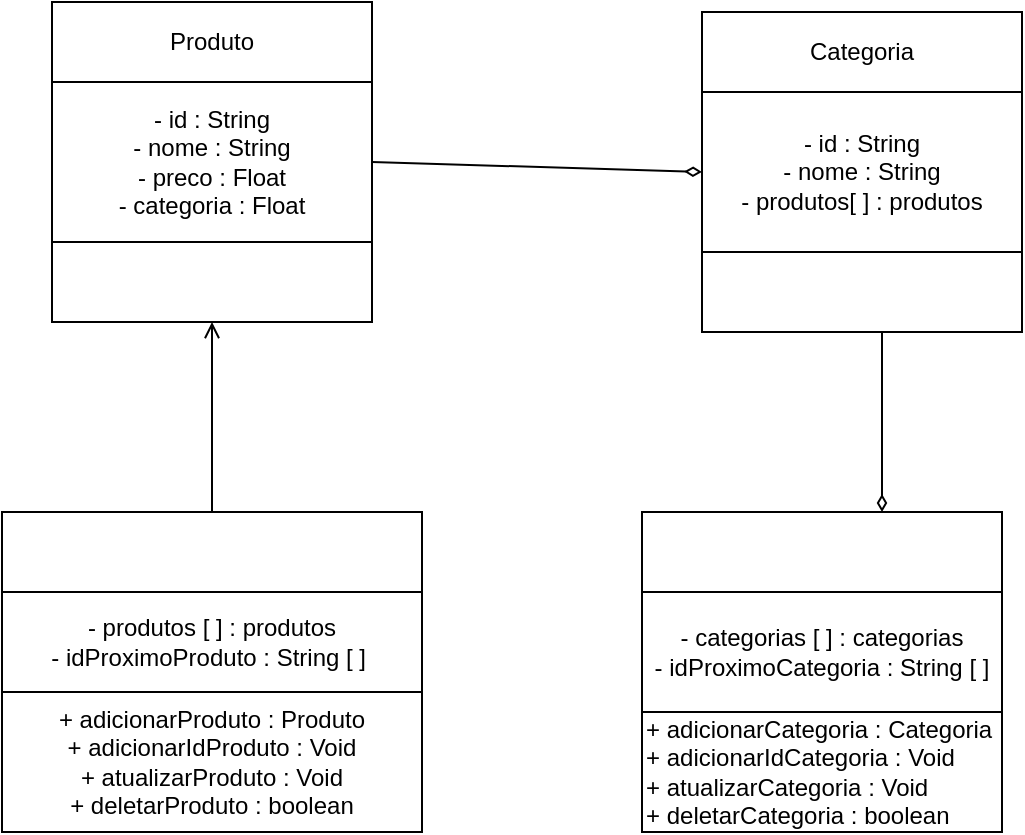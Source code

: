 <mxfile>
    <diagram id="0QVw1go5GHlq94cx8li1" name="Página-1">
        <mxGraphModel dx="746" dy="427" grid="1" gridSize="10" guides="1" tooltips="1" connect="1" arrows="1" fold="1" page="1" pageScale="1" pageWidth="827" pageHeight="1169" math="0" shadow="0">
            <root>
                <mxCell id="0"/>
                <mxCell id="1" parent="0"/>
                <mxCell id="7" value="" style="group" vertex="1" connectable="0" parent="1">
                    <mxGeometry x="265" y="585" width="160" height="160" as="geometry"/>
                </mxCell>
                <mxCell id="2" value="" style="rounded=0;whiteSpace=wrap;html=1;" vertex="1" parent="7">
                    <mxGeometry width="160" height="160" as="geometry"/>
                </mxCell>
                <mxCell id="3" value="" style="rounded=0;whiteSpace=wrap;html=1;" vertex="1" parent="7">
                    <mxGeometry y="40" width="160" height="80" as="geometry"/>
                </mxCell>
                <mxCell id="4" value="Produto" style="text;html=1;strokeColor=none;fillColor=none;align=center;verticalAlign=middle;whiteSpace=wrap;rounded=0;" vertex="1" parent="7">
                    <mxGeometry width="160" height="40" as="geometry"/>
                </mxCell>
                <mxCell id="5" value="- id : String&lt;br&gt;- nome : String&lt;br&gt;- preco : Float&lt;br&gt;- categoria : Float" style="text;html=1;strokeColor=none;fillColor=none;align=center;verticalAlign=middle;whiteSpace=wrap;rounded=0;" vertex="1" parent="7">
                    <mxGeometry y="40" width="160" height="80" as="geometry"/>
                </mxCell>
                <mxCell id="8" value="" style="group" vertex="1" connectable="0" parent="1">
                    <mxGeometry x="560" y="840" width="180" height="160" as="geometry"/>
                </mxCell>
                <mxCell id="9" value="" style="rounded=0;whiteSpace=wrap;html=1;" vertex="1" parent="8">
                    <mxGeometry width="180" height="160" as="geometry"/>
                </mxCell>
                <mxCell id="10" value="" style="rounded=0;whiteSpace=wrap;html=1;" vertex="1" parent="8">
                    <mxGeometry y="40" width="180" height="60" as="geometry"/>
                </mxCell>
                <mxCell id="11" value="&lt;font color=&quot;#ffffff&quot;&gt;serviçoCategoria&lt;/font&gt;" style="text;html=1;strokeColor=none;fillColor=none;align=center;verticalAlign=middle;whiteSpace=wrap;rounded=0;" vertex="1" parent="8">
                    <mxGeometry width="160" height="40" as="geometry"/>
                </mxCell>
                <mxCell id="12" value="- categorias [ ] : categorias&lt;br&gt;- idProximoCategoria : String [ ]" style="text;html=1;strokeColor=none;fillColor=none;align=center;verticalAlign=middle;whiteSpace=wrap;rounded=0;" vertex="1" parent="8">
                    <mxGeometry y="40" width="180" height="60" as="geometry"/>
                </mxCell>
                <mxCell id="13" value="+ adicionarCategoria : Categoria&lt;br&gt;+ adicionarIdCategoria : Void&lt;br&gt;+ atualizarCategoria : Void&lt;br&gt;+ deletarCategoria : boolean" style="text;html=1;strokeColor=none;fillColor=none;align=left;verticalAlign=middle;whiteSpace=wrap;rounded=0;" vertex="1" parent="8">
                    <mxGeometry y="100" width="180" height="60" as="geometry"/>
                </mxCell>
                <mxCell id="14" value="" style="group" vertex="1" connectable="0" parent="1">
                    <mxGeometry x="590" y="590" width="160" height="160" as="geometry"/>
                </mxCell>
                <mxCell id="15" value="" style="rounded=0;whiteSpace=wrap;html=1;" vertex="1" parent="14">
                    <mxGeometry width="160" height="160" as="geometry"/>
                </mxCell>
                <mxCell id="16" value="" style="rounded=0;whiteSpace=wrap;html=1;" vertex="1" parent="14">
                    <mxGeometry y="40" width="160" height="80" as="geometry"/>
                </mxCell>
                <mxCell id="17" value="Categoria" style="text;html=1;strokeColor=none;fillColor=none;align=center;verticalAlign=middle;whiteSpace=wrap;rounded=0;" vertex="1" parent="14">
                    <mxGeometry width="160" height="40" as="geometry"/>
                </mxCell>
                <mxCell id="18" value="- id : String&lt;br&gt;- nome : String&lt;br&gt;- produtos[ ] : produtos" style="text;html=1;strokeColor=none;fillColor=none;align=center;verticalAlign=middle;whiteSpace=wrap;rounded=0;" vertex="1" parent="14">
                    <mxGeometry y="40" width="160" height="80" as="geometry"/>
                </mxCell>
                <mxCell id="20" value="" style="group" vertex="1" connectable="0" parent="1">
                    <mxGeometry x="240" y="840" width="210" height="160" as="geometry"/>
                </mxCell>
                <mxCell id="21" value="" style="rounded=0;whiteSpace=wrap;html=1;" vertex="1" parent="20">
                    <mxGeometry width="210" height="160" as="geometry"/>
                </mxCell>
                <mxCell id="22" value="" style="rounded=0;whiteSpace=wrap;html=1;" vertex="1" parent="20">
                    <mxGeometry y="40" width="210" height="50" as="geometry"/>
                </mxCell>
                <mxCell id="23" value="&lt;font color=&quot;#ffffff&quot;&gt;serviçoProduto&lt;/font&gt;" style="text;html=1;strokeColor=none;fillColor=none;align=center;verticalAlign=middle;whiteSpace=wrap;rounded=0;" vertex="1" parent="20">
                    <mxGeometry width="210" height="40" as="geometry"/>
                </mxCell>
                <mxCell id="24" value="- produtos [ ] : produtos&lt;br&gt;- idProximoProduto : String [ ]&amp;nbsp;" style="text;html=1;strokeColor=none;fillColor=none;align=center;verticalAlign=middle;whiteSpace=wrap;rounded=0;" vertex="1" parent="20">
                    <mxGeometry y="40" width="210" height="50" as="geometry"/>
                </mxCell>
                <mxCell id="25" value="+ adicionarProduto : Produto&lt;br&gt;+ adicionarIdProduto : Void&lt;br&gt;+ atualizarProduto : Void&lt;br&gt;+ deletarProduto : boolean" style="text;html=1;strokeColor=none;fillColor=none;align=center;verticalAlign=middle;whiteSpace=wrap;rounded=0;" vertex="1" parent="20">
                    <mxGeometry y="90" width="210" height="70" as="geometry"/>
                </mxCell>
                <mxCell id="29" style="edgeStyle=none;html=1;exitX=0.5;exitY=0;exitDx=0;exitDy=0;fontColor=#FFFFFF;entryX=0.5;entryY=1;entryDx=0;entryDy=0;endArrow=open;endFill=0;" edge="1" parent="1" source="23" target="2">
                    <mxGeometry relative="1" as="geometry">
                        <mxPoint x="350" y="760" as="targetPoint"/>
                    </mxGeometry>
                </mxCell>
                <mxCell id="30" style="edgeStyle=none;html=1;exitX=1;exitY=0.5;exitDx=0;exitDy=0;entryX=0;entryY=0.5;entryDx=0;entryDy=0;fontColor=#FFFFFF;endArrow=diamondThin;endFill=0;" edge="1" parent="1" source="5" target="18">
                    <mxGeometry relative="1" as="geometry"/>
                </mxCell>
                <mxCell id="32" value="1" style="text;html=1;strokeColor=none;fillColor=none;align=center;verticalAlign=middle;whiteSpace=wrap;rounded=0;fontColor=#FFFFFF;" vertex="1" parent="1">
                    <mxGeometry x="540" y="675" width="60" height="30" as="geometry"/>
                </mxCell>
                <mxCell id="33" value="possui" style="text;html=1;strokeColor=none;fillColor=none;align=center;verticalAlign=middle;whiteSpace=wrap;rounded=0;fontColor=#FFFFFF;" vertex="1" parent="1">
                    <mxGeometry x="280" y="775" width="60" height="30" as="geometry"/>
                </mxCell>
                <mxCell id="34" value="0..*" style="text;html=1;strokeColor=none;fillColor=none;align=center;verticalAlign=middle;whiteSpace=wrap;rounded=0;fontColor=#FFFFFF;" vertex="1" parent="1">
                    <mxGeometry x="265" y="810" width="60" height="30" as="geometry"/>
                </mxCell>
                <mxCell id="35" value="1" style="text;html=1;strokeColor=none;fillColor=none;align=center;verticalAlign=middle;whiteSpace=wrap;rounded=0;fontColor=#FFFFFF;" vertex="1" parent="1">
                    <mxGeometry x="280" y="745" width="60" height="30" as="geometry"/>
                </mxCell>
                <mxCell id="36" value="0..*" style="text;html=1;strokeColor=none;fillColor=none;align=center;verticalAlign=middle;whiteSpace=wrap;rounded=0;fontColor=#FFFFFF;" vertex="1" parent="1">
                    <mxGeometry x="425" y="675" width="60" height="30" as="geometry"/>
                </mxCell>
                <mxCell id="37" value="possui" style="text;html=1;strokeColor=none;fillColor=none;align=center;verticalAlign=middle;whiteSpace=wrap;rounded=0;fontColor=#FFFFFF;" vertex="1" parent="1">
                    <mxGeometry x="670" y="780" width="60" height="30" as="geometry"/>
                </mxCell>
                <mxCell id="38" value="1" style="text;html=1;strokeColor=none;fillColor=none;align=center;verticalAlign=middle;whiteSpace=wrap;rounded=0;fontColor=#FFFFFF;" vertex="1" parent="1">
                    <mxGeometry x="610" y="810" width="60" height="30" as="geometry"/>
                </mxCell>
                <mxCell id="41" style="edgeStyle=none;html=1;exitX=1;exitY=0;exitDx=0;exitDy=0;entryX=0.75;entryY=0;entryDx=0;entryDy=0;fontColor=#FFFFFF;endArrow=diamondThin;endFill=0;" edge="1" parent="1" source="39" target="11">
                    <mxGeometry relative="1" as="geometry"/>
                </mxCell>
                <mxCell id="39" value="0..*" style="text;html=1;strokeColor=none;fillColor=none;align=center;verticalAlign=middle;whiteSpace=wrap;rounded=0;fontColor=#FFFFFF;" vertex="1" parent="1">
                    <mxGeometry x="620" y="750" width="60" height="30" as="geometry"/>
                </mxCell>
            </root>
        </mxGraphModel>
    </diagram>
</mxfile>